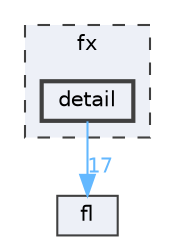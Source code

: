 digraph "fx/detail"
{
 // INTERACTIVE_SVG=YES
 // LATEX_PDF_SIZE
  bgcolor="transparent";
  edge [fontname=Helvetica,fontsize=10,labelfontname=Helvetica,labelfontsize=10];
  node [fontname=Helvetica,fontsize=10,shape=box,height=0.2,width=0.4];
  compound=true
  subgraph clusterdir_acbb946b833f21b16ec30aa21c4c3a72 {
    graph [ bgcolor="#edf0f7", pencolor="grey25", label="fx", fontname=Helvetica,fontsize=10 style="filled,dashed", URL="dir_acbb946b833f21b16ec30aa21c4c3a72.html",tooltip=""]
  dir_0b137cd436b904252bb4364bddde6ee9 [label="detail", fillcolor="#edf0f7", color="grey25", style="filled,bold", URL="dir_0b137cd436b904252bb4364bddde6ee9.html",tooltip=""];
  }
  dir_4d1829fa9bd13d7db71e765b2707b248 [label="fl", fillcolor="#edf0f7", color="grey25", style="filled", URL="dir_4d1829fa9bd13d7db71e765b2707b248.html",tooltip=""];
  dir_0b137cd436b904252bb4364bddde6ee9->dir_4d1829fa9bd13d7db71e765b2707b248 [headlabel="17", labeldistance=1.5 headhref="dir_000028_000042.html" href="dir_000028_000042.html" color="steelblue1" fontcolor="steelblue1"];
}
